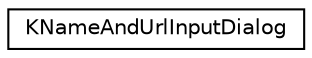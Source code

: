 digraph "Graphical Class Hierarchy"
{
  edge [fontname="Helvetica",fontsize="10",labelfontname="Helvetica",labelfontsize="10"];
  node [fontname="Helvetica",fontsize="10",shape=record];
  rankdir="LR";
  Node0 [label="KNameAndUrlInputDialog",height=0.2,width=0.4,color="black", fillcolor="white", style="filled",URL="$classKNameAndUrlInputDialog.html",tooltip="Dialog to ask for a name (e.g. "];
}
